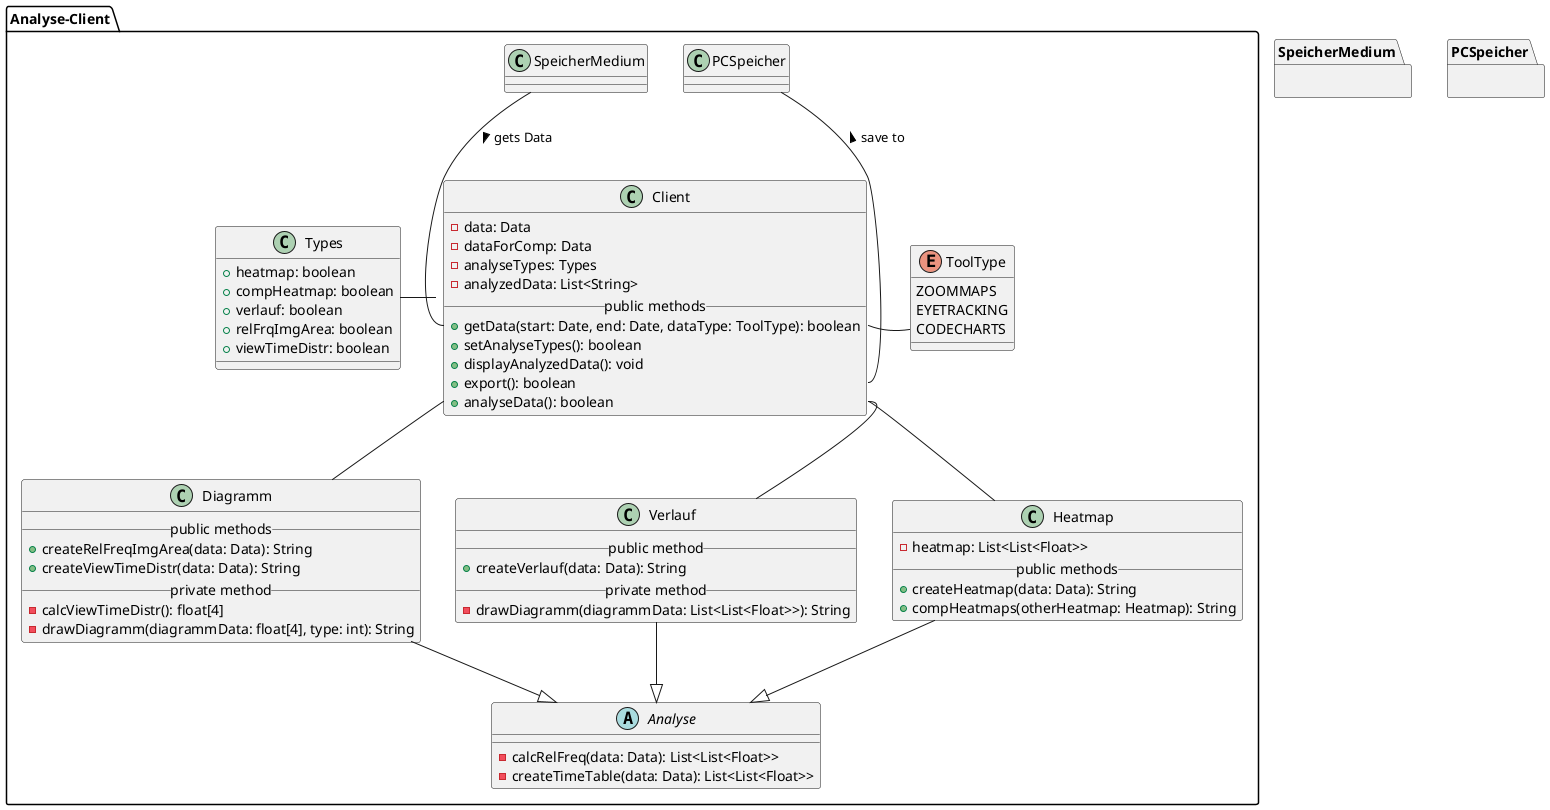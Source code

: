 @startuml analyseclient

' === ANALYSE CLIENT ===
package Analyse-Client{
  
  ' Client
  class Client {
    - data: Data
    - dataForComp: Data
    - analyseTypes: Types
    - analyzedData: List<String>
    __public methods__
    + getData(start: Date, end: Date, dataType: ToolType): boolean
    + setAnalyseTypes(): boolean
    + displayAnalyzedData(): void
    + export(): boolean
    + analyseData(): boolean
  }

  ' Analyse
  abstract Analyse {
    - calcRelFreq(data: Data): List<List<Float>>
    - createTimeTable(data: Data): List<List<Float>>
  }

  ' Heatmap
  class Heatmap {
    - heatmap: List<List<Float>>
    __public methods__
    + createHeatmap(data: Data): String
    + compHeatmaps(otherHeatmap: Heatmap): String
  }

  ' Verlauf
  class Verlauf {
    __public method__
    + createVerlauf(data: Data): String
    __private method__
    - drawDiagramm(diagrammData: List<List<Float>>): String
  }

  ' Diagramm
  class Diagramm {
    __public methods__
    + createRelFreqImgArea(data: Data): String
    + createViewTimeDistr(data: Data): String
    __private method__
    - calcViewTimeDistr(): float[4]
    - drawDiagramm(diagrammData: float[4], type: int): String
  }

  ' Types
  class Types {
    + heatmap: boolean
    + compHeatmap: boolean
    + verlauf: boolean
    + relFrqImgArea: boolean
    + viewTimeDistr: boolean
  }

  ' Typen der erhobenen Daten
  enum ToolType {
    ZOOMMAPS
    EYETRACKING
    CODECHARTS
  }

  ' Vererbung
  Analyse <|-u- Heatmap
  Analyse <|-u- Verlauf
  Analyse <|-u- Diagramm

  ' Interaktionen
  Client::getData -r- ToolType
  Client::analyseData -d- Heatmap 
  Client::analyseData -d- Verlauf
  Client::analyseData -d- Diagramm
  Client -l- Types

  ' Andere Module
  Client::getData -u- SpeicherMedium : < gets Data
  Client::export -u- PCSpeicher : > save to

}

' Blackbox
package SpeicherMedium {}

package PCSpeicher {}

@enduml
